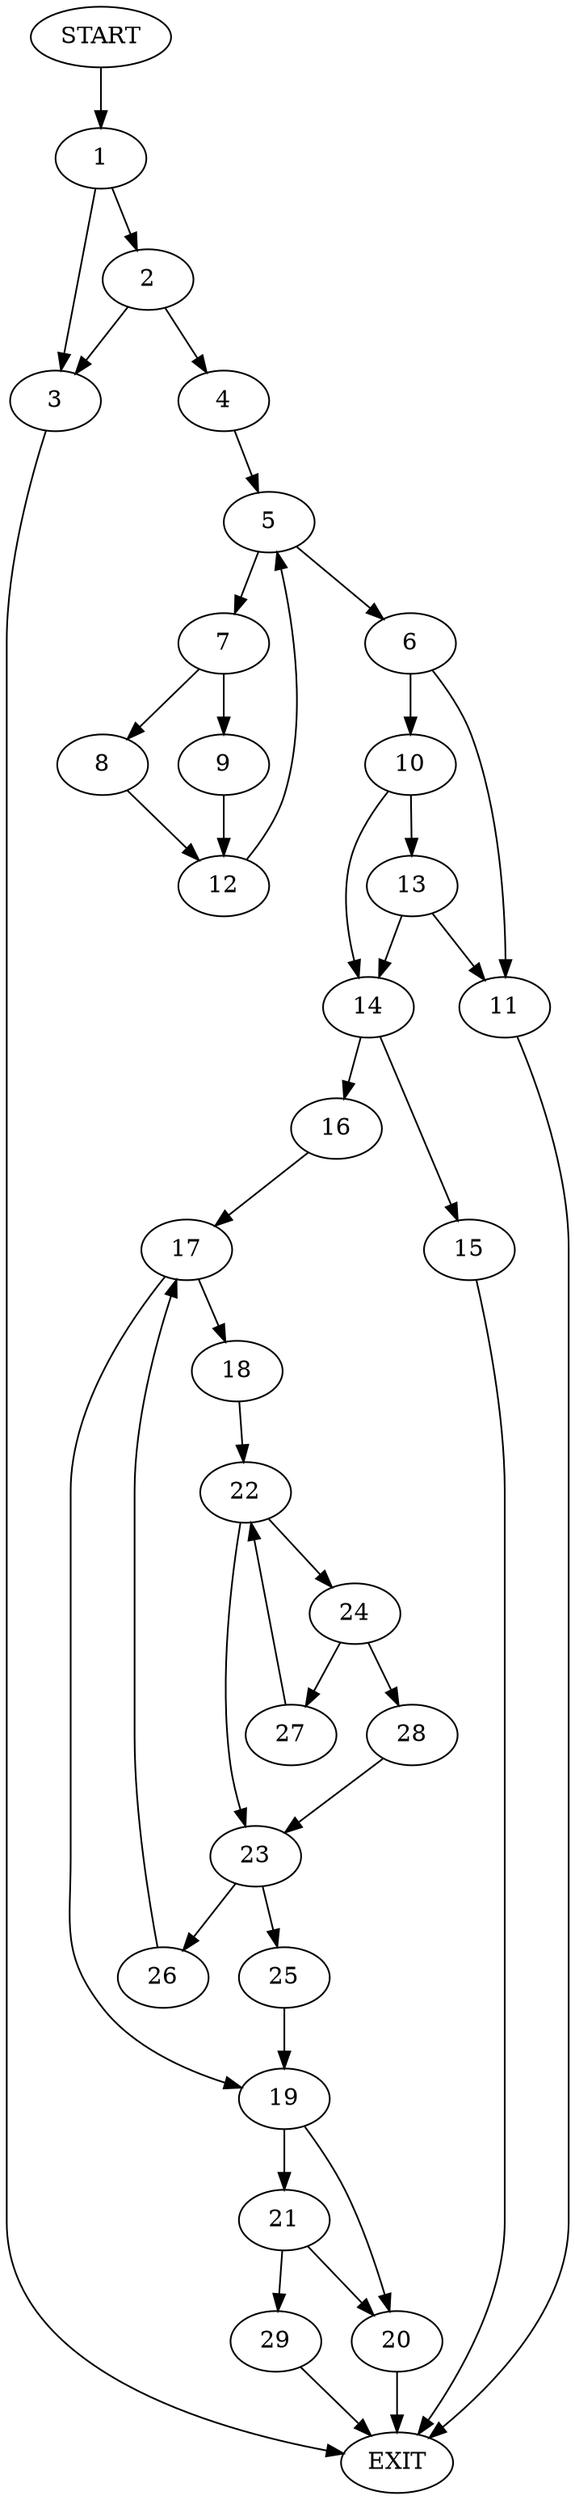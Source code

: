 digraph {
0 [label="START"]
30 [label="EXIT"]
0 -> 1
1 -> 2
1 -> 3
3 -> 30
2 -> 4
2 -> 3
4 -> 5
5 -> 6
5 -> 7
7 -> 8
7 -> 9
6 -> 10
6 -> 11
9 -> 12
8 -> 12
12 -> 5
11 -> 30
10 -> 13
10 -> 14
14 -> 15
14 -> 16
13 -> 11
13 -> 14
16 -> 17
15 -> 30
17 -> 18
17 -> 19
19 -> 20
19 -> 21
18 -> 22
22 -> 23
22 -> 24
23 -> 25
23 -> 26
24 -> 27
24 -> 28
27 -> 22
28 -> 23
25 -> 19
26 -> 17
20 -> 30
21 -> 20
21 -> 29
29 -> 30
}

